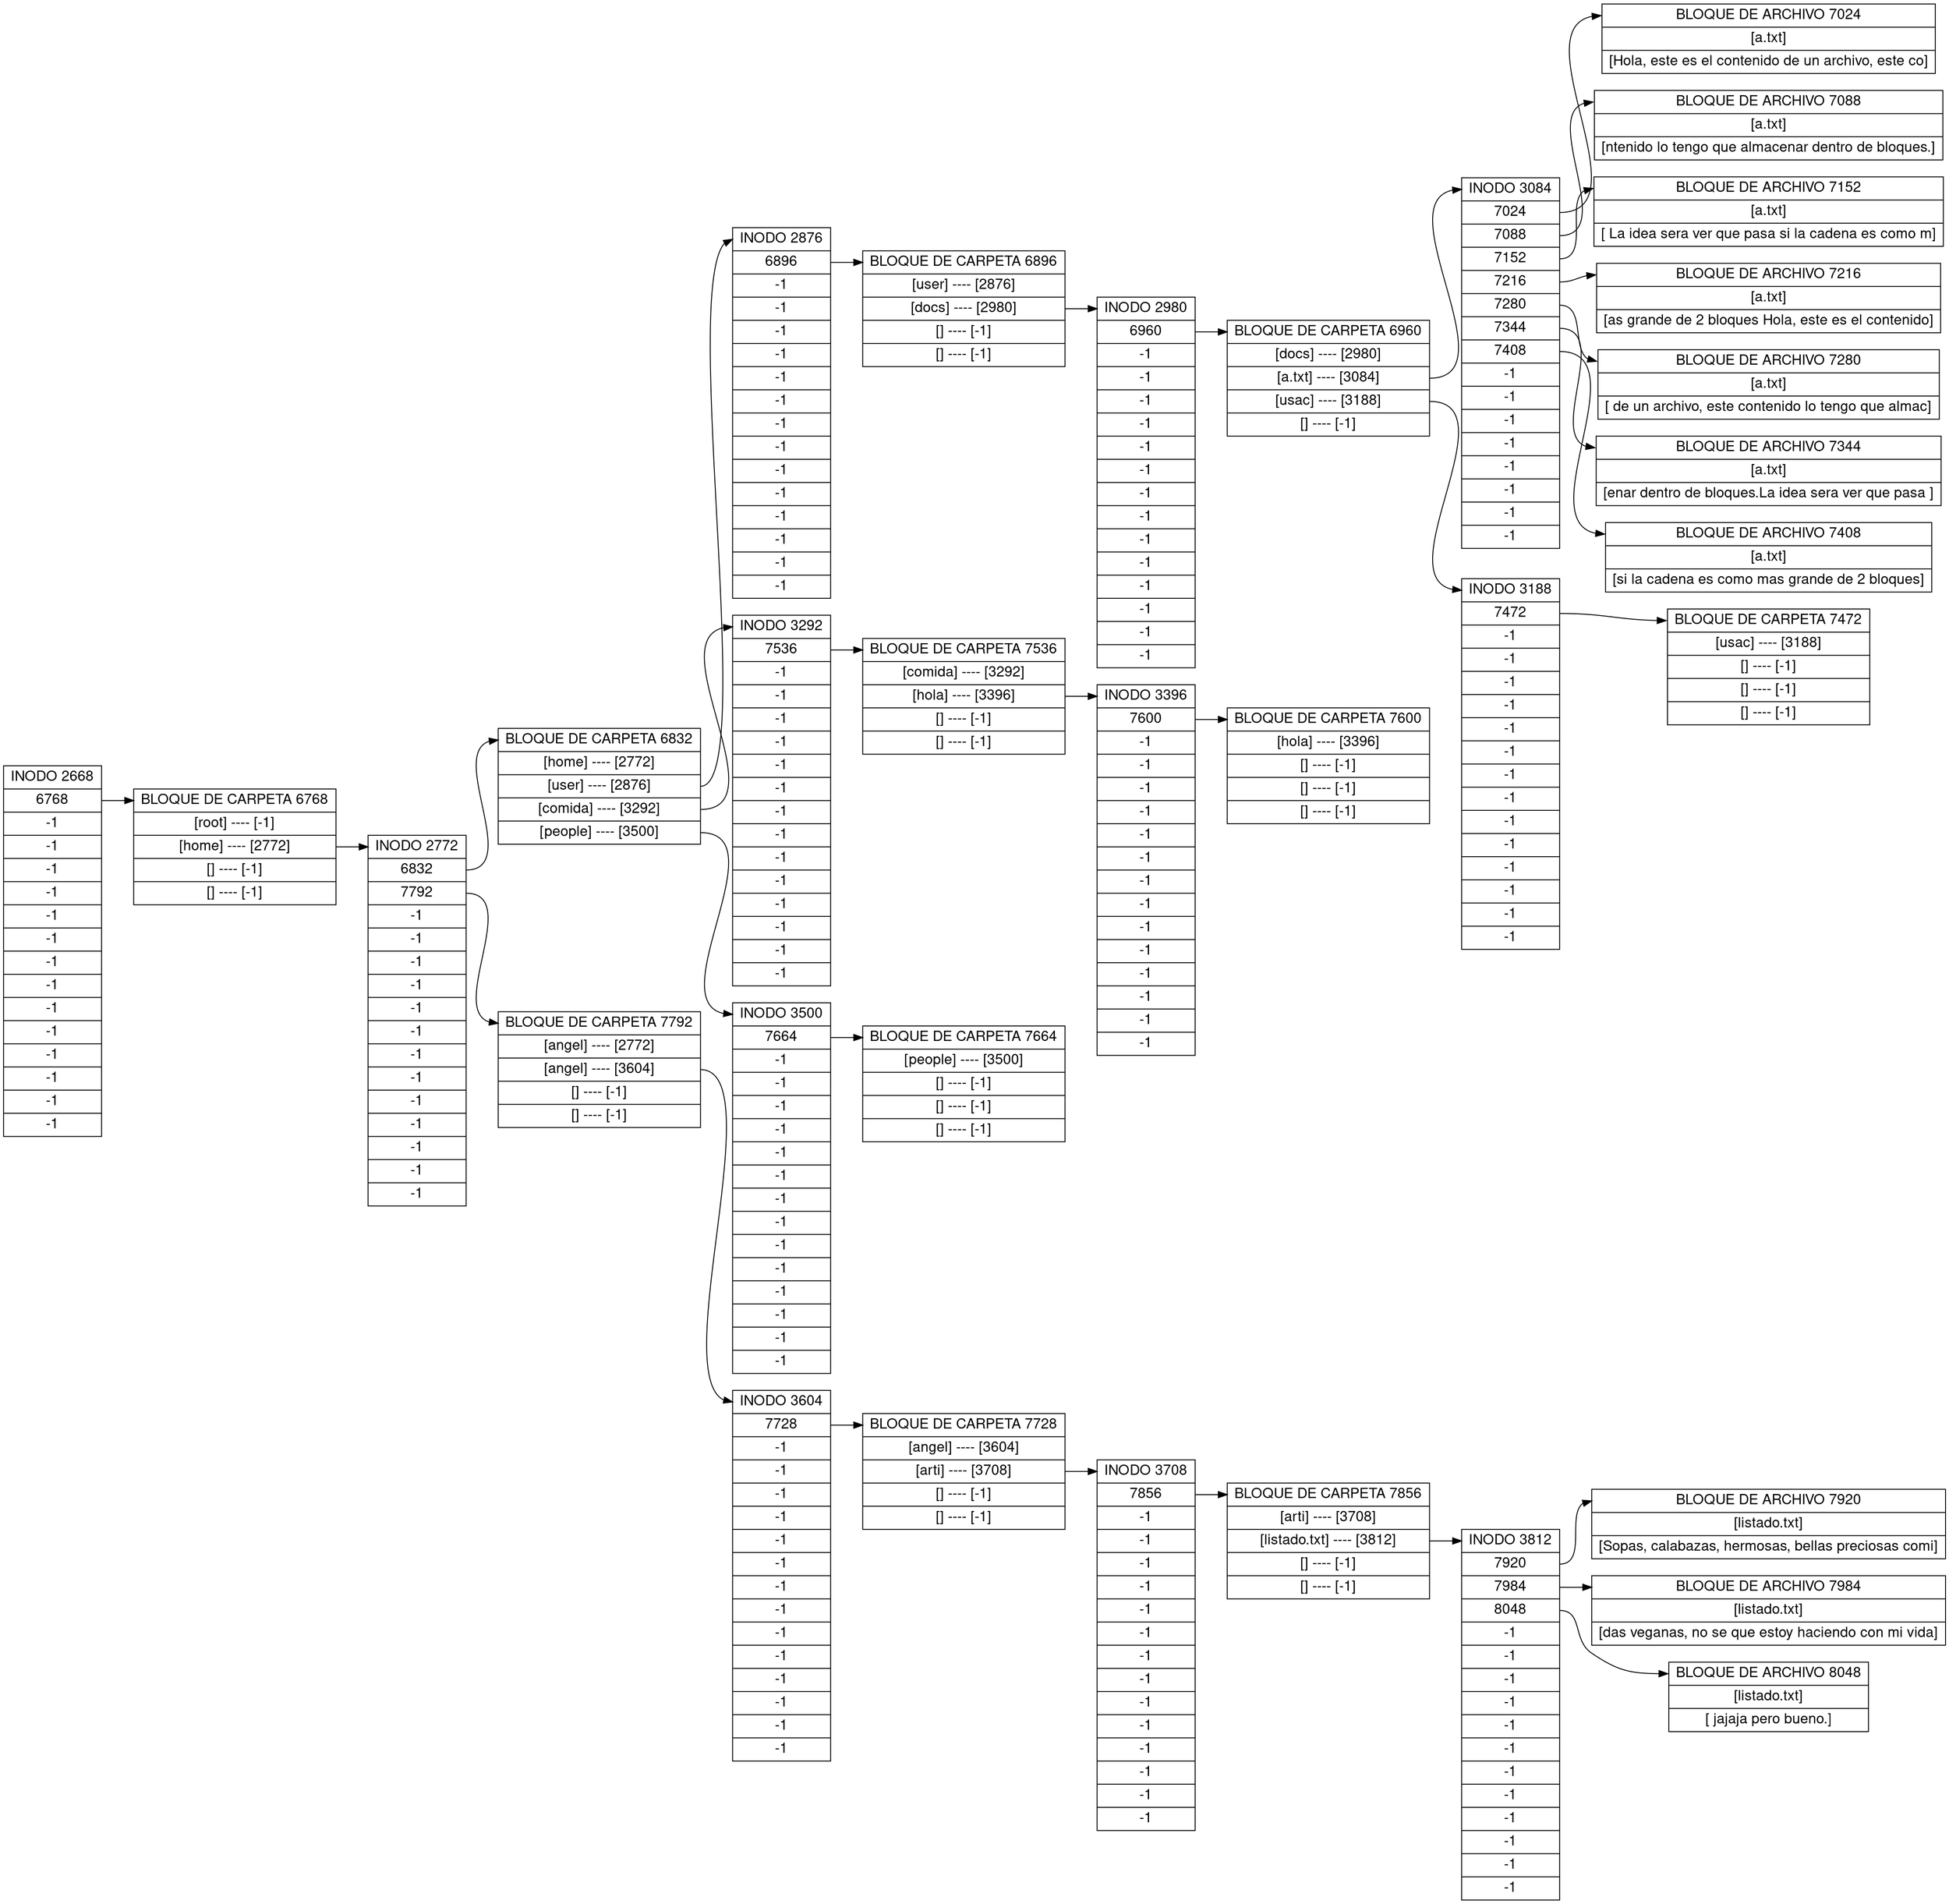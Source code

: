 digraph g {
fontname="Helvetica,Arial,sans-serif"
node [fontname="Helvetica,Arial,sans-serif"]
edge [fontname="Helvetica,Arial,sans-serif"]
graph [rankdir = "LR"];
node [fontsize = "16" shape = "ellipse"];
edge [];
"node2668" [label = "<f0> INODO 2668 |<f1> 6768|<f2> -1|<f3> -1|<f4> -1|<f5> -1|<f6> -1|<f7> -1|<f8> -1|<f9> -1|<f10> -1|<f11> -1|<f12> -1|<f13> -1|<f14> -1|<f15> -1"shape = "record"];
"node6768" [label = "<f0> BLOQUE DE CARPETA 6768 |<f1> [root] ---- [-1]|<f2> [home] ---- [2772]|<f3> [] ---- [-1]|<f4> [] ---- [-1]"shape = "record"];
"node2668":f1 -> "node6768":f0;
"node2772" [label = "<f0> INODO 2772 |<f1> 6832|<f2> 7792|<f3> -1|<f4> -1|<f5> -1|<f6> -1|<f7> -1|<f8> -1|<f9> -1|<f10> -1|<f11> -1|<f12> -1|<f13> -1|<f14> -1|<f15> -1"shape = "record"];
"node6832" [label = "<f0> BLOQUE DE CARPETA 6832 |<f1> [home] ---- [2772]|<f2> [user] ---- [2876]|<f3> [comida] ---- [3292]|<f4> [people] ---- [3500]"shape = "record"];
"node2772":f1 -> "node6832":f0;
"node2876" [label = "<f0> INODO 2876 |<f1> 6896|<f2> -1|<f3> -1|<f4> -1|<f5> -1|<f6> -1|<f7> -1|<f8> -1|<f9> -1|<f10> -1|<f11> -1|<f12> -1|<f13> -1|<f14> -1|<f15> -1"shape = "record"];
"node6896" [label = "<f0> BLOQUE DE CARPETA 6896 |<f1> [user] ---- [2876]|<f2> [docs] ---- [2980]|<f3> [] ---- [-1]|<f4> [] ---- [-1]"shape = "record"];
"node2876":f1 -> "node6896":f0;
"node2980" [label = "<f0> INODO 2980 |<f1> 6960|<f2> -1|<f3> -1|<f4> -1|<f5> -1|<f6> -1|<f7> -1|<f8> -1|<f9> -1|<f10> -1|<f11> -1|<f12> -1|<f13> -1|<f14> -1|<f15> -1"shape = "record"];
"node6960" [label = "<f0> BLOQUE DE CARPETA 6960 |<f1> [docs] ---- [2980]|<f2> [a.txt] ---- [3084]|<f3> [usac] ---- [3188]|<f4> [] ---- [-1]"shape = "record"];
"node2980":f1 -> "node6960":f0;
"node3084" [label = "<f0> INODO 3084 |<f1> 7024|<f2> 7088|<f3> 7152|<f4> 7216|<f5> 7280|<f6> 7344|<f7> 7408|<f8> -1|<f9> -1|<f10> -1|<f11> -1|<f12> -1|<f13> -1|<f14> -1|<f15> -1"shape = "record"];
"node7024" [label = "<f0> BLOQUE DE ARCHIVO 7024 |<f1> [a.txt] |<f2> [Hola, este es el contenido de un archivo, este co]"shape = "record"];
"node3084":f1 -> "node7024":f0;
"node7088" [label = "<f0> BLOQUE DE ARCHIVO 7088 |<f1> [a.txt] |<f2> [ntenido lo tengo que almacenar dentro de bloques.]"shape = "record"];
"node3084":f2 -> "node7088":f0;
"node7152" [label = "<f0> BLOQUE DE ARCHIVO 7152 |<f1> [a.txt] |<f2> [ La idea sera ver que pasa si la cadena es como m]"shape = "record"];
"node3084":f3 -> "node7152":f0;
"node7216" [label = "<f0> BLOQUE DE ARCHIVO 7216 |<f1> [a.txt] |<f2> [as grande de 2 bloques Hola, este es el contenido]"shape = "record"];
"node3084":f4 -> "node7216":f0;
"node7280" [label = "<f0> BLOQUE DE ARCHIVO 7280 |<f1> [a.txt] |<f2> [ de un archivo, este contenido lo tengo que almac]"shape = "record"];
"node3084":f5 -> "node7280":f0;
"node7344" [label = "<f0> BLOQUE DE ARCHIVO 7344 |<f1> [a.txt] |<f2> [enar dentro de bloques.La idea sera ver que pasa ]"shape = "record"];
"node3084":f6 -> "node7344":f0;
"node7408" [label = "<f0> BLOQUE DE ARCHIVO 7408 |<f1> [a.txt] |<f2> [si la cadena es como mas grande de 2 bloques]"shape = "record"];
"node3084":f7 -> "node7408":f0;
"node6960":f2 -> "node3084":f0;
"node3188" [label = "<f0> INODO 3188 |<f1> 7472|<f2> -1|<f3> -1|<f4> -1|<f5> -1|<f6> -1|<f7> -1|<f8> -1|<f9> -1|<f10> -1|<f11> -1|<f12> -1|<f13> -1|<f14> -1|<f15> -1"shape = "record"];
"node7472" [label = "<f0> BLOQUE DE CARPETA 7472 |<f1> [usac] ---- [3188]|<f2> [] ---- [-1]|<f3> [] ---- [-1]|<f4> [] ---- [-1]"shape = "record"];
"node3188":f1 -> "node7472":f0;
"node6960":f3 -> "node3188":f0;
"node6896":f2 -> "node2980":f0;
"node6832":f2 -> "node2876":f0;
"node3292" [label = "<f0> INODO 3292 |<f1> 7536|<f2> -1|<f3> -1|<f4> -1|<f5> -1|<f6> -1|<f7> -1|<f8> -1|<f9> -1|<f10> -1|<f11> -1|<f12> -1|<f13> -1|<f14> -1|<f15> -1"shape = "record"];
"node7536" [label = "<f0> BLOQUE DE CARPETA 7536 |<f1> [comida] ---- [3292]|<f2> [hola] ---- [3396]|<f3> [] ---- [-1]|<f4> [] ---- [-1]"shape = "record"];
"node3292":f1 -> "node7536":f0;
"node3396" [label = "<f0> INODO 3396 |<f1> 7600|<f2> -1|<f3> -1|<f4> -1|<f5> -1|<f6> -1|<f7> -1|<f8> -1|<f9> -1|<f10> -1|<f11> -1|<f12> -1|<f13> -1|<f14> -1|<f15> -1"shape = "record"];
"node7600" [label = "<f0> BLOQUE DE CARPETA 7600 |<f1> [hola] ---- [3396]|<f2> [] ---- [-1]|<f3> [] ---- [-1]|<f4> [] ---- [-1]"shape = "record"];
"node3396":f1 -> "node7600":f0;
"node7536":f2 -> "node3396":f0;
"node6832":f3 -> "node3292":f0;
"node3500" [label = "<f0> INODO 3500 |<f1> 7664|<f2> -1|<f3> -1|<f4> -1|<f5> -1|<f6> -1|<f7> -1|<f8> -1|<f9> -1|<f10> -1|<f11> -1|<f12> -1|<f13> -1|<f14> -1|<f15> -1"shape = "record"];
"node7664" [label = "<f0> BLOQUE DE CARPETA 7664 |<f1> [people] ---- [3500]|<f2> [] ---- [-1]|<f3> [] ---- [-1]|<f4> [] ---- [-1]"shape = "record"];
"node3500":f1 -> "node7664":f0;
"node6832":f4 -> "node3500":f0;
"node7792" [label = "<f0> BLOQUE DE CARPETA 7792 |<f1> [angel] ---- [2772]|<f2> [angel] ---- [3604]|<f3> [] ---- [-1]|<f4> [] ---- [-1]"shape = "record"];
"node2772":f2 -> "node7792":f0;
"node3604" [label = "<f0> INODO 3604 |<f1> 7728|<f2> -1|<f3> -1|<f4> -1|<f5> -1|<f6> -1|<f7> -1|<f8> -1|<f9> -1|<f10> -1|<f11> -1|<f12> -1|<f13> -1|<f14> -1|<f15> -1"shape = "record"];
"node7728" [label = "<f0> BLOQUE DE CARPETA 7728 |<f1> [angel] ---- [3604]|<f2> [arti] ---- [3708]|<f3> [] ---- [-1]|<f4> [] ---- [-1]"shape = "record"];
"node3604":f1 -> "node7728":f0;
"node3708" [label = "<f0> INODO 3708 |<f1> 7856|<f2> -1|<f3> -1|<f4> -1|<f5> -1|<f6> -1|<f7> -1|<f8> -1|<f9> -1|<f10> -1|<f11> -1|<f12> -1|<f13> -1|<f14> -1|<f15> -1"shape = "record"];
"node7856" [label = "<f0> BLOQUE DE CARPETA 7856 |<f1> [arti] ---- [3708]|<f2> [listado.txt] ---- [3812]|<f3> [] ---- [-1]|<f4> [] ---- [-1]"shape = "record"];
"node3708":f1 -> "node7856":f0;
"node3812" [label = "<f0> INODO 3812 |<f1> 7920|<f2> 7984|<f3> 8048|<f4> -1|<f5> -1|<f6> -1|<f7> -1|<f8> -1|<f9> -1|<f10> -1|<f11> -1|<f12> -1|<f13> -1|<f14> -1|<f15> -1"shape = "record"];
"node7920" [label = "<f0> BLOQUE DE ARCHIVO 7920 |<f1> [listado.txt] |<f2> [Sopas, calabazas, hermosas, bellas preciosas comi]"shape = "record"];
"node3812":f1 -> "node7920":f0;
"node7984" [label = "<f0> BLOQUE DE ARCHIVO 7984 |<f1> [listado.txt] |<f2> [das veganas, no se que estoy haciendo con mi vida]"shape = "record"];
"node3812":f2 -> "node7984":f0;
"node8048" [label = "<f0> BLOQUE DE ARCHIVO 8048 |<f1> [listado.txt] |<f2> [ jajaja pero bueno.]"shape = "record"];
"node3812":f3 -> "node8048":f0;
"node7856":f2 -> "node3812":f0;
"node7728":f2 -> "node3708":f0;
"node7792":f2 -> "node3604":f0;
"node6768":f2 -> "node2772":f0;
}